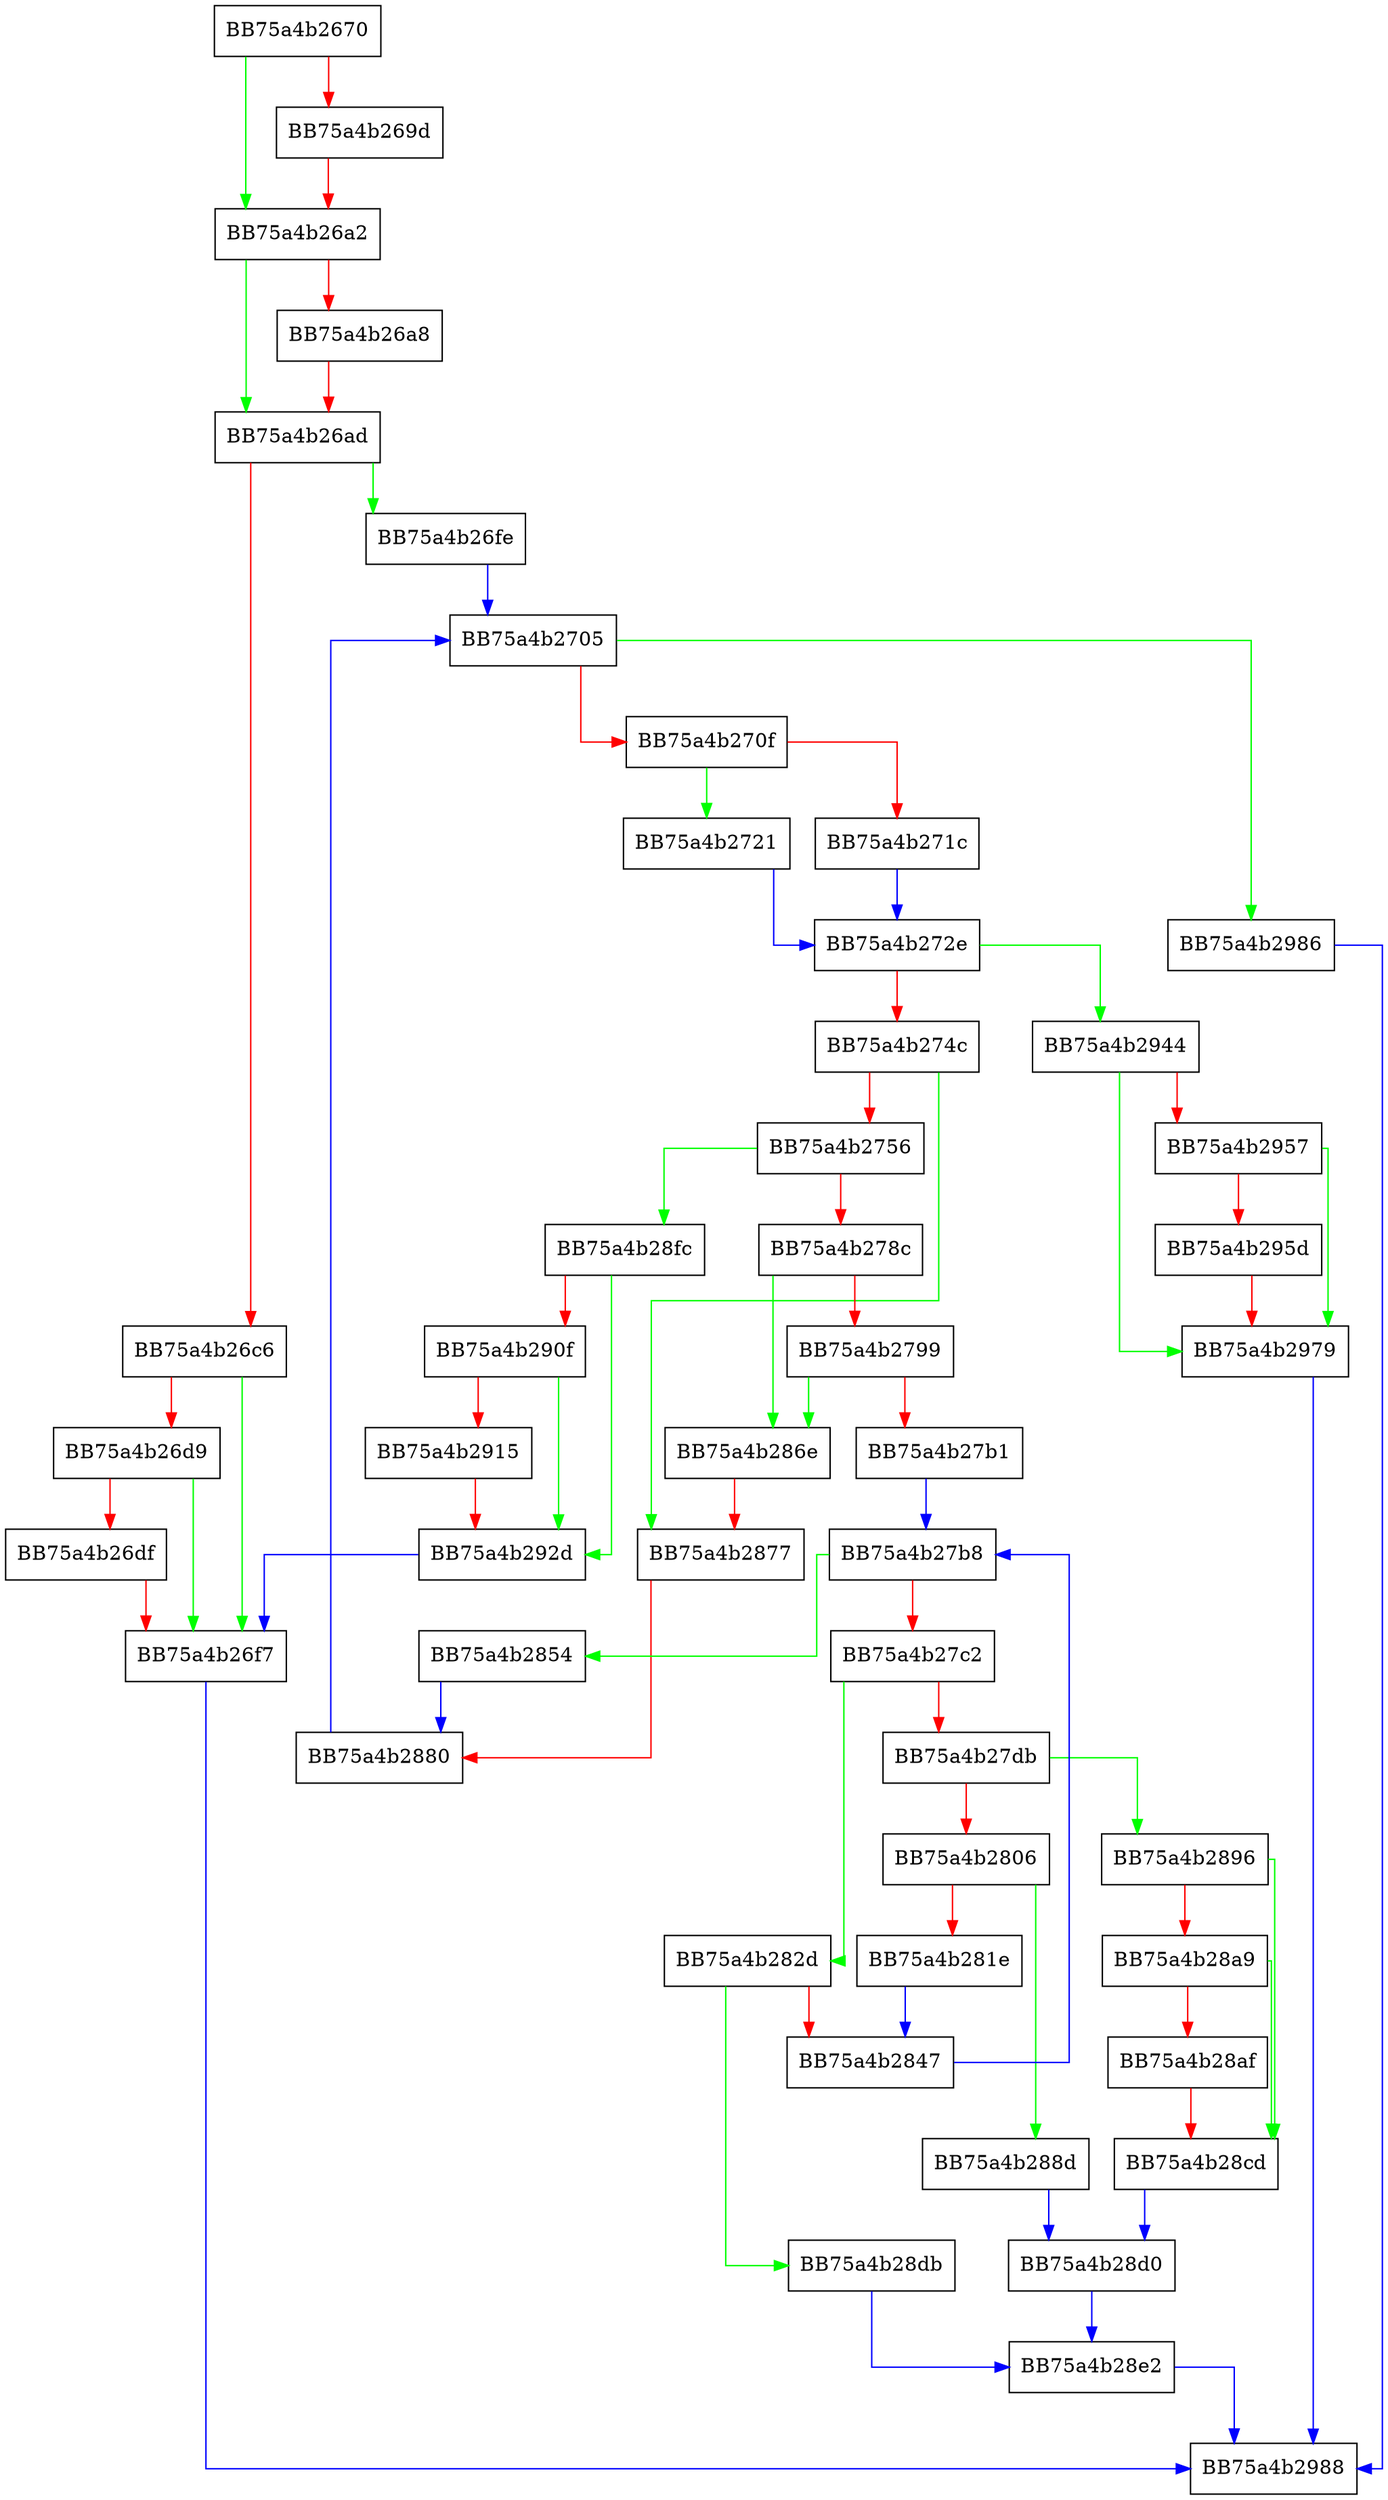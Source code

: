 digraph FindAnyVolumeOffsets {
  node [shape="box"];
  graph [splines=ortho];
  BB75a4b2670 -> BB75a4b26a2 [color="green"];
  BB75a4b2670 -> BB75a4b269d [color="red"];
  BB75a4b269d -> BB75a4b26a2 [color="red"];
  BB75a4b26a2 -> BB75a4b26ad [color="green"];
  BB75a4b26a2 -> BB75a4b26a8 [color="red"];
  BB75a4b26a8 -> BB75a4b26ad [color="red"];
  BB75a4b26ad -> BB75a4b26fe [color="green"];
  BB75a4b26ad -> BB75a4b26c6 [color="red"];
  BB75a4b26c6 -> BB75a4b26f7 [color="green"];
  BB75a4b26c6 -> BB75a4b26d9 [color="red"];
  BB75a4b26d9 -> BB75a4b26f7 [color="green"];
  BB75a4b26d9 -> BB75a4b26df [color="red"];
  BB75a4b26df -> BB75a4b26f7 [color="red"];
  BB75a4b26f7 -> BB75a4b2988 [color="blue"];
  BB75a4b26fe -> BB75a4b2705 [color="blue"];
  BB75a4b2705 -> BB75a4b2986 [color="green"];
  BB75a4b2705 -> BB75a4b270f [color="red"];
  BB75a4b270f -> BB75a4b2721 [color="green"];
  BB75a4b270f -> BB75a4b271c [color="red"];
  BB75a4b271c -> BB75a4b272e [color="blue"];
  BB75a4b2721 -> BB75a4b272e [color="blue"];
  BB75a4b272e -> BB75a4b2944 [color="green"];
  BB75a4b272e -> BB75a4b274c [color="red"];
  BB75a4b274c -> BB75a4b2877 [color="green"];
  BB75a4b274c -> BB75a4b2756 [color="red"];
  BB75a4b2756 -> BB75a4b28fc [color="green"];
  BB75a4b2756 -> BB75a4b278c [color="red"];
  BB75a4b278c -> BB75a4b286e [color="green"];
  BB75a4b278c -> BB75a4b2799 [color="red"];
  BB75a4b2799 -> BB75a4b286e [color="green"];
  BB75a4b2799 -> BB75a4b27b1 [color="red"];
  BB75a4b27b1 -> BB75a4b27b8 [color="blue"];
  BB75a4b27b8 -> BB75a4b2854 [color="green"];
  BB75a4b27b8 -> BB75a4b27c2 [color="red"];
  BB75a4b27c2 -> BB75a4b282d [color="green"];
  BB75a4b27c2 -> BB75a4b27db [color="red"];
  BB75a4b27db -> BB75a4b2896 [color="green"];
  BB75a4b27db -> BB75a4b2806 [color="red"];
  BB75a4b2806 -> BB75a4b288d [color="green"];
  BB75a4b2806 -> BB75a4b281e [color="red"];
  BB75a4b281e -> BB75a4b2847 [color="blue"];
  BB75a4b282d -> BB75a4b28db [color="green"];
  BB75a4b282d -> BB75a4b2847 [color="red"];
  BB75a4b2847 -> BB75a4b27b8 [color="blue"];
  BB75a4b2854 -> BB75a4b2880 [color="blue"];
  BB75a4b286e -> BB75a4b2877 [color="red"];
  BB75a4b2877 -> BB75a4b2880 [color="red"];
  BB75a4b2880 -> BB75a4b2705 [color="blue"];
  BB75a4b288d -> BB75a4b28d0 [color="blue"];
  BB75a4b2896 -> BB75a4b28cd [color="green"];
  BB75a4b2896 -> BB75a4b28a9 [color="red"];
  BB75a4b28a9 -> BB75a4b28cd [color="green"];
  BB75a4b28a9 -> BB75a4b28af [color="red"];
  BB75a4b28af -> BB75a4b28cd [color="red"];
  BB75a4b28cd -> BB75a4b28d0 [color="blue"];
  BB75a4b28d0 -> BB75a4b28e2 [color="blue"];
  BB75a4b28db -> BB75a4b28e2 [color="blue"];
  BB75a4b28e2 -> BB75a4b2988 [color="blue"];
  BB75a4b28fc -> BB75a4b292d [color="green"];
  BB75a4b28fc -> BB75a4b290f [color="red"];
  BB75a4b290f -> BB75a4b292d [color="green"];
  BB75a4b290f -> BB75a4b2915 [color="red"];
  BB75a4b2915 -> BB75a4b292d [color="red"];
  BB75a4b292d -> BB75a4b26f7 [color="blue"];
  BB75a4b2944 -> BB75a4b2979 [color="green"];
  BB75a4b2944 -> BB75a4b2957 [color="red"];
  BB75a4b2957 -> BB75a4b2979 [color="green"];
  BB75a4b2957 -> BB75a4b295d [color="red"];
  BB75a4b295d -> BB75a4b2979 [color="red"];
  BB75a4b2979 -> BB75a4b2988 [color="blue"];
  BB75a4b2986 -> BB75a4b2988 [color="blue"];
}